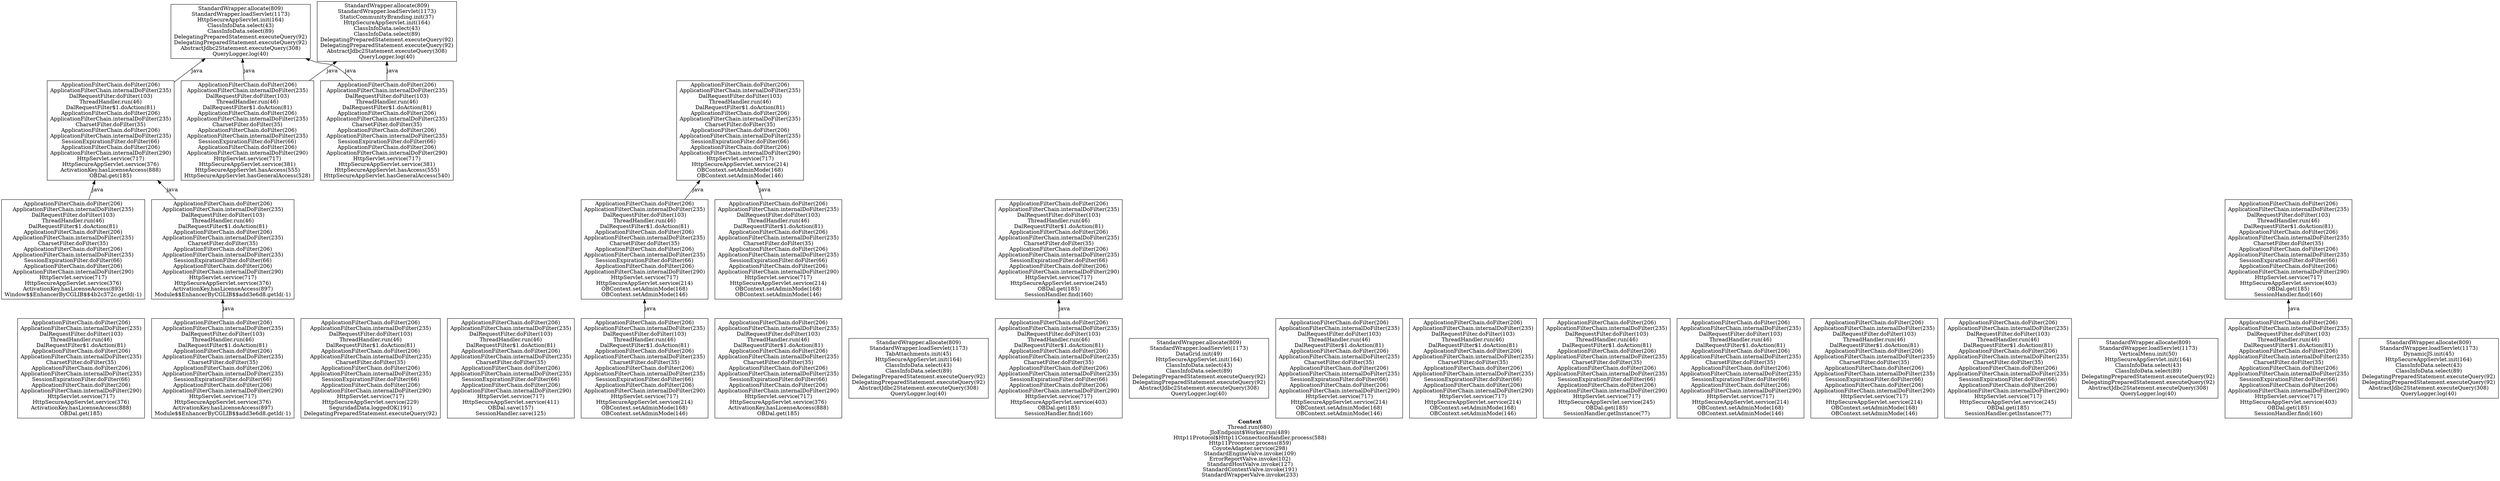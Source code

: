 digraph 16471729 { 
label=<<font face="Times-Bold">Context</font><br/>Thread.run(680)<br/>JIoEndpoint$Worker.run(489)<br/>Http11Protocol$Http11ConnectionHandler.process(588)<br/>Http11Processor.process(859)<br/>CoyoteAdapter.service(298)<br/>StandardEngineValve.invoke(109)<br/>ErrorReportValve.invoke(102)<br/>StandardHostValve.invoke(127)<br/>StandardContextValve.invoke(191)<br/>StandardWrapperValve.invoke(233)>;rankdir=BT;
1 [label="ApplicationFilterChain.doFilter(206)\nApplicationFilterChain.internalDoFilter(235)\nDalRequestFilter.doFilter(103)\nThreadHandler.run(46)\nDalRequestFilter$1.doAction(81)\nApplicationFilterChain.doFilter(206)\nApplicationFilterChain.internalDoFilter(235)\nCharsetFilter.doFilter(35)\nApplicationFilterChain.doFilter(206)\nApplicationFilterChain.internalDoFilter(235)\nSessionExpirationFilter.doFilter(66)\nApplicationFilterChain.doFilter(206)\nApplicationFilterChain.internalDoFilter(290)\nHttpServlet.service(717)\nHttpSecureAppServlet.service(376)\nActivationKey.hasLicenseAccess(888)\nOBDal.get(185)\n", shape=box];
2 [label="ApplicationFilterChain.doFilter(206)\nApplicationFilterChain.internalDoFilter(235)\nDalRequestFilter.doFilter(103)\nThreadHandler.run(46)\nDalRequestFilter$1.doAction(81)\nApplicationFilterChain.doFilter(206)\nApplicationFilterChain.internalDoFilter(235)\nCharsetFilter.doFilter(35)\nApplicationFilterChain.doFilter(206)\nApplicationFilterChain.internalDoFilter(235)\nSessionExpirationFilter.doFilter(66)\nApplicationFilterChain.doFilter(206)\nApplicationFilterChain.internalDoFilter(290)\nHttpServlet.service(717)\nHttpSecureAppServlet.service(376)\nActivationKey.hasLicenseAccess(893)\nWindow$$EnhancerByCGLIB$$4b2c372c.getId(-1)\n", shape=box];
3 [label="ApplicationFilterChain.doFilter(206)\nApplicationFilterChain.internalDoFilter(235)\nDalRequestFilter.doFilter(103)\nThreadHandler.run(46)\nDalRequestFilter$1.doAction(81)\nApplicationFilterChain.doFilter(206)\nApplicationFilterChain.internalDoFilter(235)\nCharsetFilter.doFilter(35)\nApplicationFilterChain.doFilter(206)\nApplicationFilterChain.internalDoFilter(235)\nSessionExpirationFilter.doFilter(66)\nApplicationFilterChain.doFilter(206)\nApplicationFilterChain.internalDoFilter(290)\nHttpServlet.service(717)\nHttpSecureAppServlet.service(229)\nSeguridadData.loggedOK(191)\nDelegatingPreparedStatement.executeQuery(92)\n", shape=box];
4 [label="ApplicationFilterChain.doFilter(206)\nApplicationFilterChain.internalDoFilter(235)\nDalRequestFilter.doFilter(103)\nThreadHandler.run(46)\nDalRequestFilter$1.doAction(81)\nApplicationFilterChain.doFilter(206)\nApplicationFilterChain.internalDoFilter(235)\nCharsetFilter.doFilter(35)\nApplicationFilterChain.doFilter(206)\nApplicationFilterChain.internalDoFilter(235)\nSessionExpirationFilter.doFilter(66)\nApplicationFilterChain.doFilter(206)\nApplicationFilterChain.internalDoFilter(290)\nHttpServlet.service(717)\nHttpSecureAppServlet.service(411)\nOBDal.save(157)\nSessionHandler.save(125)\n", shape=box];
5 [label="ApplicationFilterChain.doFilter(206)\nApplicationFilterChain.internalDoFilter(235)\nDalRequestFilter.doFilter(103)\nThreadHandler.run(46)\nDalRequestFilter$1.doAction(81)\nApplicationFilterChain.doFilter(206)\nApplicationFilterChain.internalDoFilter(235)\nCharsetFilter.doFilter(35)\nApplicationFilterChain.doFilter(206)\nApplicationFilterChain.internalDoFilter(235)\nSessionExpirationFilter.doFilter(66)\nApplicationFilterChain.doFilter(206)\nApplicationFilterChain.internalDoFilter(290)\nHttpServlet.service(717)\nHttpSecureAppServlet.service(214)\nOBContext.setAdminMode(168)\nOBContext.setAdminMode(146)\n", shape=box];
6 [label="ApplicationFilterChain.doFilter(206)\nApplicationFilterChain.internalDoFilter(235)\nDalRequestFilter.doFilter(103)\nThreadHandler.run(46)\nDalRequestFilter$1.doAction(81)\nApplicationFilterChain.doFilter(206)\nApplicationFilterChain.internalDoFilter(235)\nCharsetFilter.doFilter(35)\nApplicationFilterChain.doFilter(206)\nApplicationFilterChain.internalDoFilter(235)\nSessionExpirationFilter.doFilter(66)\nApplicationFilterChain.doFilter(206)\nApplicationFilterChain.internalDoFilter(290)\nHttpServlet.service(717)\nHttpSecureAppServlet.service(376)\nActivationKey.hasLicenseAccess(888)\nOBDal.get(185)\n", shape=box];
7 [label="StandardWrapper.allocate(809)\nStandardWrapper.loadServlet(1173)\nTabAttachments.init(45)\nHttpSecureAppServlet.init(164)\nClassInfoData.select(43)\nClassInfoData.select(89)\nDelegatingPreparedStatement.executeQuery(92)\nDelegatingPreparedStatement.executeQuery(92)\nAbstractJdbc2Statement.executeQuery(308)\nQueryLogger.log(40)\n", shape=box];
8 [label="ApplicationFilterChain.doFilter(206)\nApplicationFilterChain.internalDoFilter(235)\nDalRequestFilter.doFilter(103)\nThreadHandler.run(46)\nDalRequestFilter$1.doAction(81)\nApplicationFilterChain.doFilter(206)\nApplicationFilterChain.internalDoFilter(235)\nCharsetFilter.doFilter(35)\nApplicationFilterChain.doFilter(206)\nApplicationFilterChain.internalDoFilter(235)\nSessionExpirationFilter.doFilter(66)\nApplicationFilterChain.doFilter(206)\nApplicationFilterChain.internalDoFilter(290)\nHttpServlet.service(717)\nHttpSecureAppServlet.service(376)\nActivationKey.hasLicenseAccess(897)\nModule$$EnhancerByCGLIB$$add3e6d8.getId(-1)\n", shape=box];
9 [label="ApplicationFilterChain.doFilter(206)\nApplicationFilterChain.internalDoFilter(235)\nDalRequestFilter.doFilter(103)\nThreadHandler.run(46)\nDalRequestFilter$1.doAction(81)\nApplicationFilterChain.doFilter(206)\nApplicationFilterChain.internalDoFilter(235)\nCharsetFilter.doFilter(35)\nApplicationFilterChain.doFilter(206)\nApplicationFilterChain.internalDoFilter(235)\nSessionExpirationFilter.doFilter(66)\nApplicationFilterChain.doFilter(206)\nApplicationFilterChain.internalDoFilter(290)\nHttpServlet.service(717)\nHttpSecureAppServlet.service(245)\nOBDal.get(185)\nSessionHandler.find(160)\n", shape=box];
10 [label="StandardWrapper.allocate(809)\nStandardWrapper.loadServlet(1173)\nDataGrid.init(49)\nHttpSecureAppServlet.init(164)\nClassInfoData.select(43)\nClassInfoData.select(89)\nDelegatingPreparedStatement.executeQuery(92)\nDelegatingPreparedStatement.executeQuery(92)\nAbstractJdbc2Statement.executeQuery(308)\nQueryLogger.log(40)\n", shape=box];
11 [label="ApplicationFilterChain.doFilter(206)\nApplicationFilterChain.internalDoFilter(235)\nDalRequestFilter.doFilter(103)\nThreadHandler.run(46)\nDalRequestFilter$1.doAction(81)\nApplicationFilterChain.doFilter(206)\nApplicationFilterChain.internalDoFilter(235)\nCharsetFilter.doFilter(35)\nApplicationFilterChain.doFilter(206)\nApplicationFilterChain.internalDoFilter(235)\nSessionExpirationFilter.doFilter(66)\nApplicationFilterChain.doFilter(206)\nApplicationFilterChain.internalDoFilter(290)\nHttpServlet.service(717)\nHttpSecureAppServlet.service(214)\nOBContext.setAdminMode(168)\nOBContext.setAdminMode(146)\n", shape=box];
12 [label="ApplicationFilterChain.doFilter(206)\nApplicationFilterChain.internalDoFilter(235)\nDalRequestFilter.doFilter(103)\nThreadHandler.run(46)\nDalRequestFilter$1.doAction(81)\nApplicationFilterChain.doFilter(206)\nApplicationFilterChain.internalDoFilter(235)\nCharsetFilter.doFilter(35)\nApplicationFilterChain.doFilter(206)\nApplicationFilterChain.internalDoFilter(235)\nSessionExpirationFilter.doFilter(66)\nApplicationFilterChain.doFilter(206)\nApplicationFilterChain.internalDoFilter(290)\nHttpServlet.service(717)\nHttpSecureAppServlet.service(403)\nOBDal.get(185)\nSessionHandler.find(160)\n", shape=box];
13 [label="ApplicationFilterChain.doFilter(206)\nApplicationFilterChain.internalDoFilter(235)\nDalRequestFilter.doFilter(103)\nThreadHandler.run(46)\nDalRequestFilter$1.doAction(81)\nApplicationFilterChain.doFilter(206)\nApplicationFilterChain.internalDoFilter(235)\nCharsetFilter.doFilter(35)\nApplicationFilterChain.doFilter(206)\nApplicationFilterChain.internalDoFilter(235)\nSessionExpirationFilter.doFilter(66)\nApplicationFilterChain.doFilter(206)\nApplicationFilterChain.internalDoFilter(290)\nHttpServlet.service(717)\nHttpSecureAppServlet.service(214)\nOBContext.setAdminMode(168)\nOBContext.setAdminMode(146)\n", shape=box];
14 [label="ApplicationFilterChain.doFilter(206)\nApplicationFilterChain.internalDoFilter(235)\nDalRequestFilter.doFilter(103)\nThreadHandler.run(46)\nDalRequestFilter$1.doAction(81)\nApplicationFilterChain.doFilter(206)\nApplicationFilterChain.internalDoFilter(235)\nCharsetFilter.doFilter(35)\nApplicationFilterChain.doFilter(206)\nApplicationFilterChain.internalDoFilter(235)\nSessionExpirationFilter.doFilter(66)\nApplicationFilterChain.doFilter(206)\nApplicationFilterChain.internalDoFilter(290)\nHttpServlet.service(717)\nHttpSecureAppServlet.service(376)\nActivationKey.hasLicenseAccess(897)\nModule$$EnhancerByCGLIB$$add3e6d8.getId(-1)\n", shape=box];
15 [label="ApplicationFilterChain.doFilter(206)\nApplicationFilterChain.internalDoFilter(235)\nDalRequestFilter.doFilter(103)\nThreadHandler.run(46)\nDalRequestFilter$1.doAction(81)\nApplicationFilterChain.doFilter(206)\nApplicationFilterChain.internalDoFilter(235)\nCharsetFilter.doFilter(35)\nApplicationFilterChain.doFilter(206)\nApplicationFilterChain.internalDoFilter(235)\nSessionExpirationFilter.doFilter(66)\nApplicationFilterChain.doFilter(206)\nApplicationFilterChain.internalDoFilter(290)\nHttpServlet.service(717)\nHttpSecureAppServlet.service(214)\nOBContext.setAdminMode(168)\nOBContext.setAdminMode(146)\n", shape=box];
16 [label="ApplicationFilterChain.doFilter(206)\nApplicationFilterChain.internalDoFilter(235)\nDalRequestFilter.doFilter(103)\nThreadHandler.run(46)\nDalRequestFilter$1.doAction(81)\nApplicationFilterChain.doFilter(206)\nApplicationFilterChain.internalDoFilter(235)\nCharsetFilter.doFilter(35)\nApplicationFilterChain.doFilter(206)\nApplicationFilterChain.internalDoFilter(235)\nSessionExpirationFilter.doFilter(66)\nApplicationFilterChain.doFilter(206)\nApplicationFilterChain.internalDoFilter(290)\nHttpServlet.service(717)\nHttpSecureAppServlet.service(214)\nOBContext.setAdminMode(168)\nOBContext.setAdminMode(146)\n", shape=box];
17 [label="ApplicationFilterChain.doFilter(206)\nApplicationFilterChain.internalDoFilter(235)\nDalRequestFilter.doFilter(103)\nThreadHandler.run(46)\nDalRequestFilter$1.doAction(81)\nApplicationFilterChain.doFilter(206)\nApplicationFilterChain.internalDoFilter(235)\nCharsetFilter.doFilter(35)\nApplicationFilterChain.doFilter(206)\nApplicationFilterChain.internalDoFilter(235)\nSessionExpirationFilter.doFilter(66)\nApplicationFilterChain.doFilter(206)\nApplicationFilterChain.internalDoFilter(290)\nHttpServlet.service(717)\nHttpSecureAppServlet.service(245)\nOBDal.get(185)\nSessionHandler.getInstance(77)\n", shape=box];
18 [label="ApplicationFilterChain.doFilter(206)\nApplicationFilterChain.internalDoFilter(235)\nDalRequestFilter.doFilter(103)\nThreadHandler.run(46)\nDalRequestFilter$1.doAction(81)\nApplicationFilterChain.doFilter(206)\nApplicationFilterChain.internalDoFilter(235)\nCharsetFilter.doFilter(35)\nApplicationFilterChain.doFilter(206)\nApplicationFilterChain.internalDoFilter(235)\nSessionExpirationFilter.doFilter(66)\nApplicationFilterChain.doFilter(206)\nApplicationFilterChain.internalDoFilter(290)\nHttpServlet.service(717)\nHttpSecureAppServlet.service(214)\nOBContext.setAdminMode(168)\nOBContext.setAdminMode(146)\n", shape=box];
19 [label="ApplicationFilterChain.doFilter(206)\nApplicationFilterChain.internalDoFilter(235)\nDalRequestFilter.doFilter(103)\nThreadHandler.run(46)\nDalRequestFilter$1.doAction(81)\nApplicationFilterChain.doFilter(206)\nApplicationFilterChain.internalDoFilter(235)\nCharsetFilter.doFilter(35)\nApplicationFilterChain.doFilter(206)\nApplicationFilterChain.internalDoFilter(235)\nSessionExpirationFilter.doFilter(66)\nApplicationFilterChain.doFilter(206)\nApplicationFilterChain.internalDoFilter(290)\nHttpServlet.service(717)\nHttpSecureAppServlet.service(214)\nOBContext.setAdminMode(168)\nOBContext.setAdminMode(146)\n", shape=box];
20 [label="ApplicationFilterChain.doFilter(206)\nApplicationFilterChain.internalDoFilter(235)\nDalRequestFilter.doFilter(103)\nThreadHandler.run(46)\nDalRequestFilter$1.doAction(81)\nApplicationFilterChain.doFilter(206)\nApplicationFilterChain.internalDoFilter(235)\nCharsetFilter.doFilter(35)\nApplicationFilterChain.doFilter(206)\nApplicationFilterChain.internalDoFilter(235)\nSessionExpirationFilter.doFilter(66)\nApplicationFilterChain.doFilter(206)\nApplicationFilterChain.internalDoFilter(290)\nHttpServlet.service(717)\nHttpSecureAppServlet.service(214)\nOBContext.setAdminMode(168)\nOBContext.setAdminMode(146)\n", shape=box];
21 [label="ApplicationFilterChain.doFilter(206)\nApplicationFilterChain.internalDoFilter(235)\nDalRequestFilter.doFilter(103)\nThreadHandler.run(46)\nDalRequestFilter$1.doAction(81)\nApplicationFilterChain.doFilter(206)\nApplicationFilterChain.internalDoFilter(235)\nCharsetFilter.doFilter(35)\nApplicationFilterChain.doFilter(206)\nApplicationFilterChain.internalDoFilter(235)\nSessionExpirationFilter.doFilter(66)\nApplicationFilterChain.doFilter(206)\nApplicationFilterChain.internalDoFilter(290)\nHttpServlet.service(717)\nHttpSecureAppServlet.service(376)\nActivationKey.hasLicenseAccess(888)\nOBDal.get(185)\n", shape=box];
22 [label="ApplicationFilterChain.doFilter(206)\nApplicationFilterChain.internalDoFilter(235)\nDalRequestFilter.doFilter(103)\nThreadHandler.run(46)\nDalRequestFilter$1.doAction(81)\nApplicationFilterChain.doFilter(206)\nApplicationFilterChain.internalDoFilter(235)\nCharsetFilter.doFilter(35)\nApplicationFilterChain.doFilter(206)\nApplicationFilterChain.internalDoFilter(235)\nSessionExpirationFilter.doFilter(66)\nApplicationFilterChain.doFilter(206)\nApplicationFilterChain.internalDoFilter(290)\nHttpServlet.service(717)\nHttpSecureAppServlet.service(381)\nHttpSecureAppServlet.hasAccess(555)\nHttpSecureAppServlet.hasGeneralAccess(540)\n", shape=box];
23 [label="ApplicationFilterChain.doFilter(206)\nApplicationFilterChain.internalDoFilter(235)\nDalRequestFilter.doFilter(103)\nThreadHandler.run(46)\nDalRequestFilter$1.doAction(81)\nApplicationFilterChain.doFilter(206)\nApplicationFilterChain.internalDoFilter(235)\nCharsetFilter.doFilter(35)\nApplicationFilterChain.doFilter(206)\nApplicationFilterChain.internalDoFilter(235)\nSessionExpirationFilter.doFilter(66)\nApplicationFilterChain.doFilter(206)\nApplicationFilterChain.internalDoFilter(290)\nHttpServlet.service(717)\nHttpSecureAppServlet.service(381)\nHttpSecureAppServlet.hasAccess(555)\nHttpSecureAppServlet.hasGeneralAccess(528)\n", shape=box];
24 [label="ApplicationFilterChain.doFilter(206)\nApplicationFilterChain.internalDoFilter(235)\nDalRequestFilter.doFilter(103)\nThreadHandler.run(46)\nDalRequestFilter$1.doAction(81)\nApplicationFilterChain.doFilter(206)\nApplicationFilterChain.internalDoFilter(235)\nCharsetFilter.doFilter(35)\nApplicationFilterChain.doFilter(206)\nApplicationFilterChain.internalDoFilter(235)\nSessionExpirationFilter.doFilter(66)\nApplicationFilterChain.doFilter(206)\nApplicationFilterChain.internalDoFilter(290)\nHttpServlet.service(717)\nHttpSecureAppServlet.service(245)\nOBDal.get(185)\nSessionHandler.getInstance(77)\n", shape=box];
25 [label="StandardWrapper.allocate(809)\nStandardWrapper.loadServlet(1173)\nVerticalMenu.init(50)\nHttpSecureAppServlet.init(164)\nClassInfoData.select(43)\nClassInfoData.select(89)\nDelegatingPreparedStatement.executeQuery(92)\nDelegatingPreparedStatement.executeQuery(92)\nAbstractJdbc2Statement.executeQuery(308)\nQueryLogger.log(40)\n", shape=box];
26 [label="ApplicationFilterChain.doFilter(206)\nApplicationFilterChain.internalDoFilter(235)\nDalRequestFilter.doFilter(103)\nThreadHandler.run(46)\nDalRequestFilter$1.doAction(81)\nApplicationFilterChain.doFilter(206)\nApplicationFilterChain.internalDoFilter(235)\nCharsetFilter.doFilter(35)\nApplicationFilterChain.doFilter(206)\nApplicationFilterChain.internalDoFilter(235)\nSessionExpirationFilter.doFilter(66)\nApplicationFilterChain.doFilter(206)\nApplicationFilterChain.internalDoFilter(290)\nHttpServlet.service(717)\nHttpSecureAppServlet.service(403)\nOBDal.get(185)\nSessionHandler.find(160)\n", shape=box];
27 [label="StandardWrapper.allocate(809)\nStandardWrapper.loadServlet(1173)\nHttpSecureAppServlet.init(164)\nClassInfoData.select(43)\nClassInfoData.select(89)\nDelegatingPreparedStatement.executeQuery(92)\nDelegatingPreparedStatement.executeQuery(92)\nAbstractJdbc2Statement.executeQuery(308)\nQueryLogger.log(40)\n", shape=box];
28 [label="ApplicationFilterChain.doFilter(206)\nApplicationFilterChain.internalDoFilter(235)\nDalRequestFilter.doFilter(103)\nThreadHandler.run(46)\nDalRequestFilter$1.doAction(81)\nApplicationFilterChain.doFilter(206)\nApplicationFilterChain.internalDoFilter(235)\nCharsetFilter.doFilter(35)\nApplicationFilterChain.doFilter(206)\nApplicationFilterChain.internalDoFilter(235)\nSessionExpirationFilter.doFilter(66)\nApplicationFilterChain.doFilter(206)\nApplicationFilterChain.internalDoFilter(290)\nHttpServlet.service(717)\nHttpSecureAppServlet.service(403)\nOBDal.get(185)\nSessionHandler.find(160)\n", shape=box];
29 [label="StandardWrapper.allocate(809)\nStandardWrapper.loadServlet(1173)\nDynamicJS.init(45)\nHttpSecureAppServlet.init(164)\nClassInfoData.select(43)\nClassInfoData.select(89)\nDelegatingPreparedStatement.executeQuery(92)\nDelegatingPreparedStatement.executeQuery(92)\nAbstractJdbc2Statement.executeQuery(308)\nQueryLogger.log(40)\n", shape=box];
30 [label="StandardWrapper.allocate(809)\nStandardWrapper.loadServlet(1173)\nStaticCommunityBranding.init(37)\nHttpSecureAppServlet.init(164)\nClassInfoData.select(43)\nClassInfoData.select(89)\nDelegatingPreparedStatement.executeQuery(92)\nDelegatingPreparedStatement.executeQuery(92)\nAbstractJdbc2Statement.executeQuery(308)\nQueryLogger.log(40)\n", shape=box];
2 -> 21 [label="java" color=black];
8 -> 14 [label="java" color=black];
12 -> 9 [label="java" color=black];
14 -> 21 [label="java" color=black];
15 -> 5 [label="java" color=black];
16 -> 15 [label="java" color=black];
18 -> 5 [label="java" color=black];
21 -> 27 [label="java" color=black];
22 -> 30 [label="java" color=black];
22 -> 27 [label="java" color=black];
23 -> 30 [label="java" color=black];
23 -> 27 [label="java" color=black];
28 -> 26 [label="java" color=black];
}

